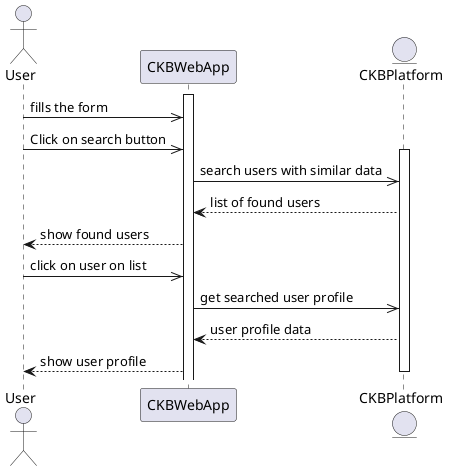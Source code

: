 @startuml

actor User as S
participant CKBWebApp as E
entity CKBPlatform as P

activate E
S->>E: fills the form
S->>E: Click on search button
activate P
E->>P: search users with similar data
P-->E: list of found users
E-->S: show found users
S->>E: click on user on list
E->>P: get searched user profile
P-->E: user profile data
E-->S: show user profile
deactivate P 

@enduml